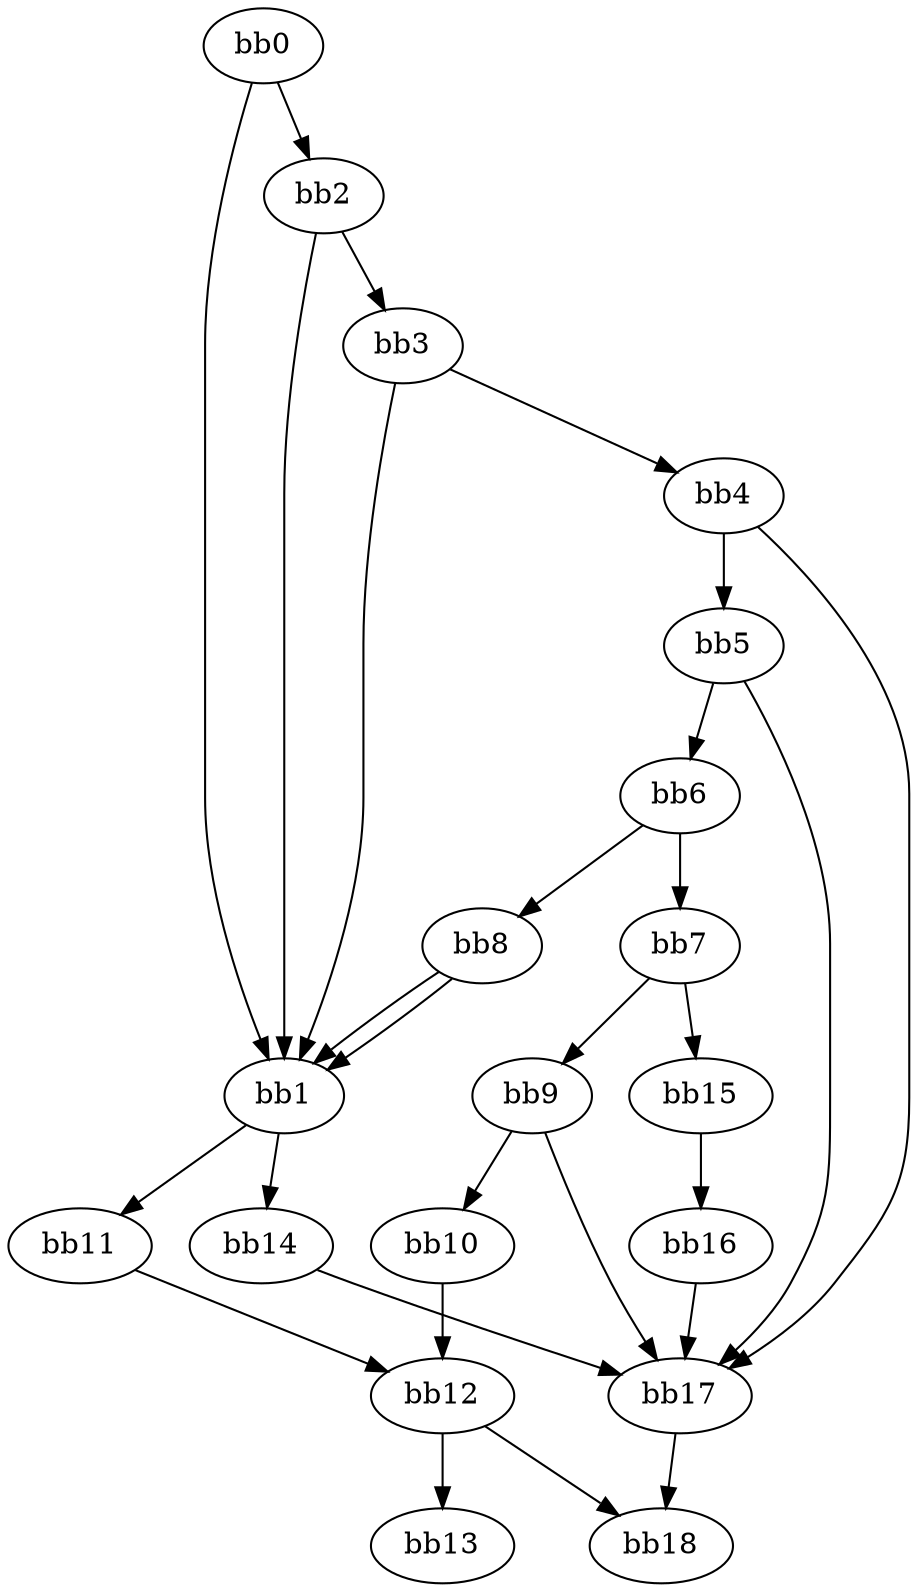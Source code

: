 digraph {
    0 [ label = "bb0\l" ]
    1 [ label = "bb1\l" ]
    2 [ label = "bb2\l" ]
    3 [ label = "bb3\l" ]
    4 [ label = "bb4\l" ]
    5 [ label = "bb5\l" ]
    6 [ label = "bb6\l" ]
    7 [ label = "bb7\l" ]
    8 [ label = "bb8\l" ]
    9 [ label = "bb9\l" ]
    10 [ label = "bb10\l" ]
    11 [ label = "bb11\l" ]
    12 [ label = "bb12\l" ]
    13 [ label = "bb13\l" ]
    14 [ label = "bb14\l" ]
    15 [ label = "bb15\l" ]
    16 [ label = "bb16\l" ]
    17 [ label = "bb17\l" ]
    18 [ label = "bb18\l" ]
    0 -> 1 [ ]
    0 -> 2 [ ]
    1 -> 11 [ ]
    1 -> 14 [ ]
    2 -> 1 [ ]
    2 -> 3 [ ]
    3 -> 1 [ ]
    3 -> 4 [ ]
    4 -> 5 [ ]
    4 -> 17 [ ]
    5 -> 6 [ ]
    5 -> 17 [ ]
    6 -> 7 [ ]
    6 -> 8 [ ]
    7 -> 9 [ ]
    7 -> 15 [ ]
    8 -> 1 [ ]
    8 -> 1 [ ]
    9 -> 10 [ ]
    9 -> 17 [ ]
    10 -> 12 [ ]
    11 -> 12 [ ]
    12 -> 13 [ ]
    12 -> 18 [ ]
    14 -> 17 [ ]
    15 -> 16 [ ]
    16 -> 17 [ ]
    17 -> 18 [ ]
}

